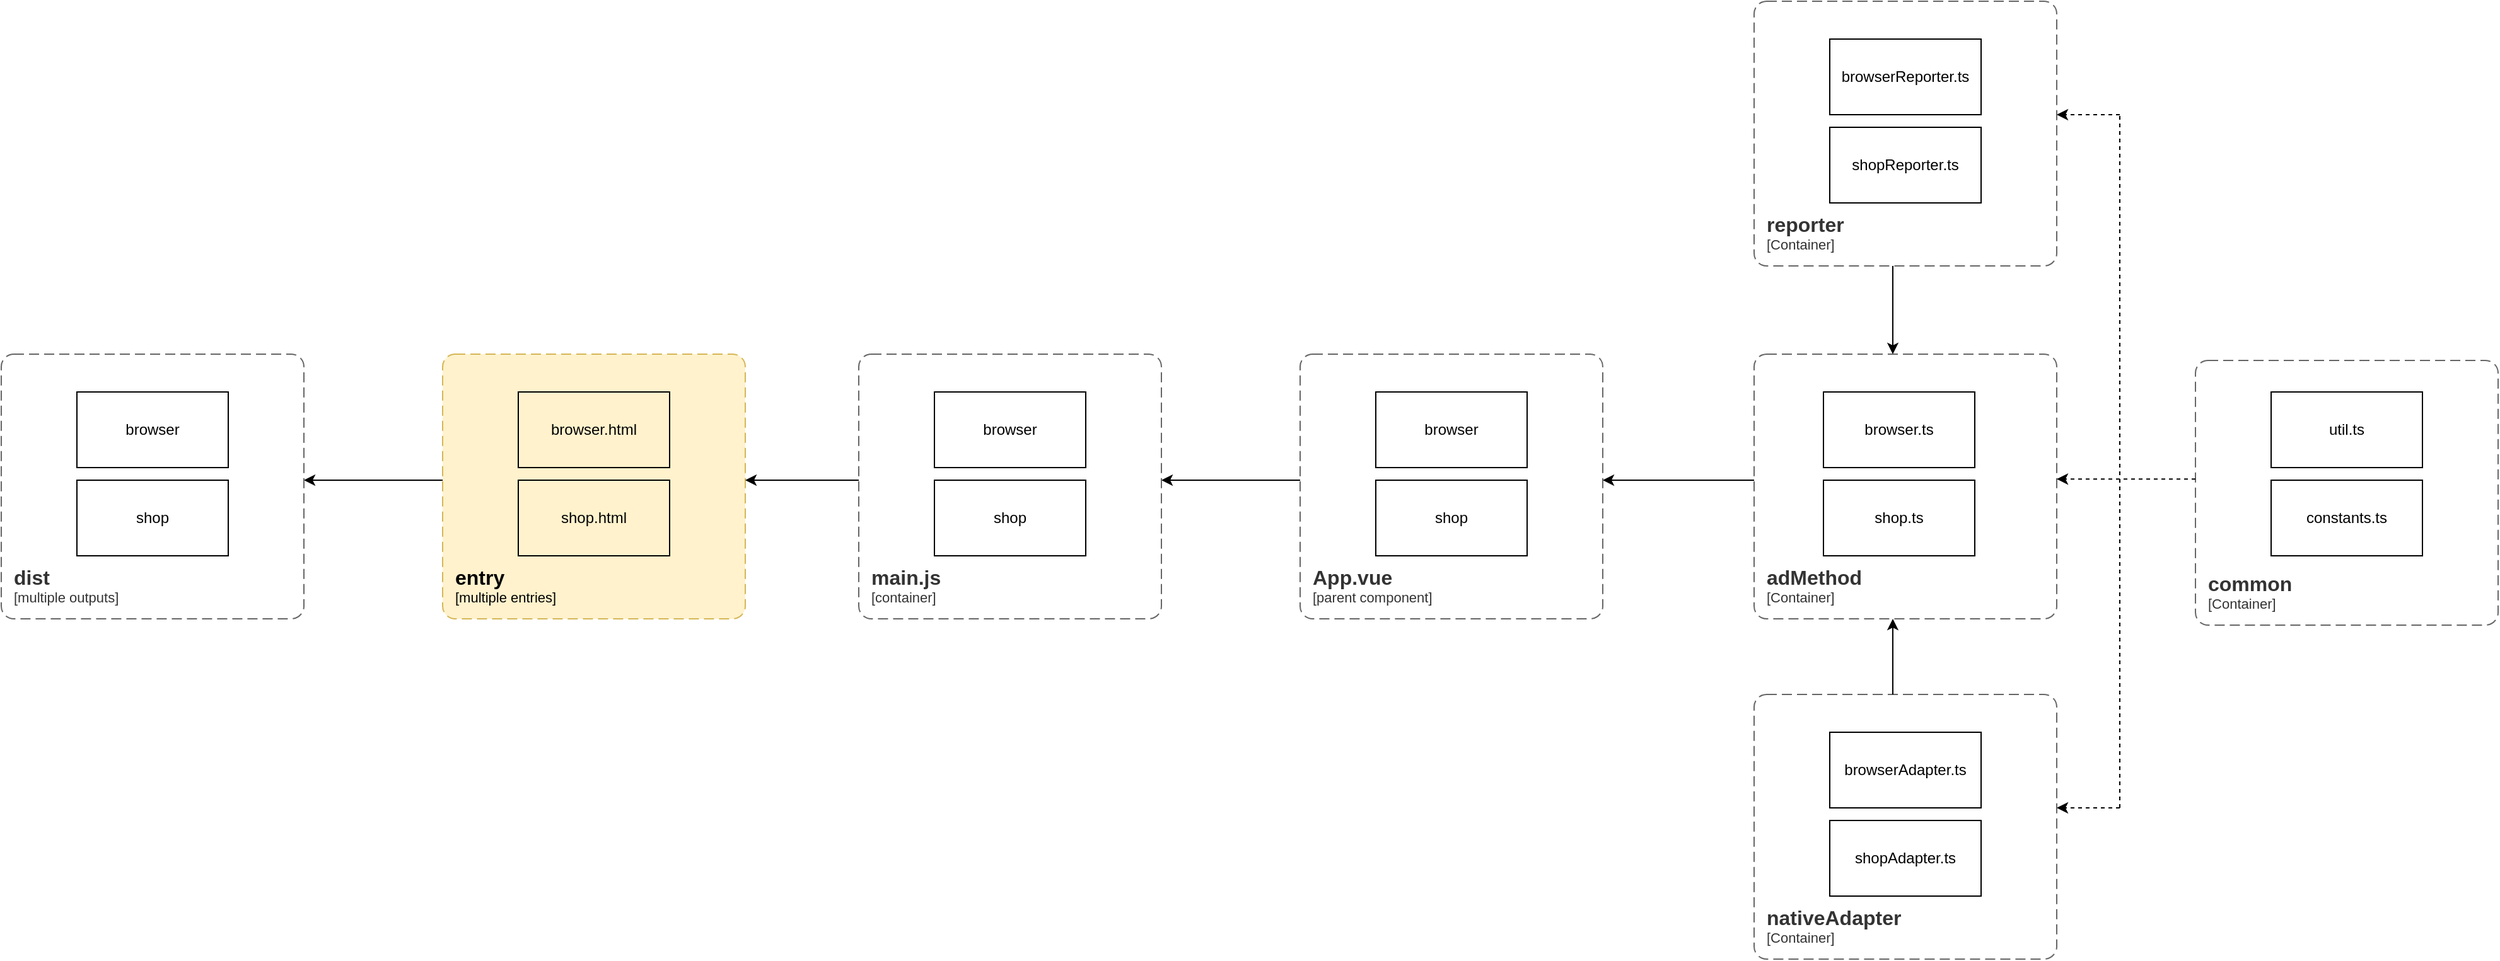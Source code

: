 <mxfile version="21.0.10" type="github">
  <diagram name="第 1 页" id="w1INpSY5Iyp-teCI_aR9">
    <mxGraphModel dx="3137" dy="4010" grid="1" gridSize="10" guides="1" tooltips="1" connect="1" arrows="1" fold="1" page="1" pageScale="1" pageWidth="827" pageHeight="1169" math="0" shadow="0">
      <root>
        <mxCell id="0" />
        <mxCell id="1" parent="0" />
        <object placeholders="1" c4Name="App.vue" c4Type="ContainerScopeBoundary" c4Application="parent component" label="&lt;font style=&quot;font-size: 16px&quot;&gt;&lt;b&gt;&lt;div style=&quot;text-align: left&quot;&gt;%c4Name%&lt;/div&gt;&lt;/b&gt;&lt;/font&gt;&lt;div style=&quot;text-align: left&quot;&gt;[%c4Application%]&lt;/div&gt;" id="wbusy54OnU6VmViT0XB0-1">
          <mxCell style="rounded=1;fontSize=11;whiteSpace=wrap;html=1;dashed=1;arcSize=20;fillColor=none;strokeColor=#666666;fontColor=#333333;labelBackgroundColor=none;align=left;verticalAlign=bottom;labelBorderColor=none;spacingTop=0;spacing=10;dashPattern=8 4;metaEdit=1;rotatable=0;perimeter=rectanglePerimeter;noLabel=0;labelPadding=0;allowArrows=0;connectable=0;expand=0;recursiveResize=0;editable=1;pointerEvents=0;absoluteArcSize=1;points=[[0.25,0,0],[0.5,0,0],[0.75,0,0],[1,0.25,0],[1,0.5,0],[1,0.75,0],[0.75,1,0],[0.5,1,0],[0.25,1,0],[0,0.75,0],[0,0.5,0],[0,0.25,0]];" vertex="1" parent="1">
            <mxGeometry x="-310" y="500" width="240" height="210" as="geometry" />
          </mxCell>
        </object>
        <mxCell id="wbusy54OnU6VmViT0XB0-8" value="browser" style="whiteSpace=wrap;html=1;fillColor=none;" vertex="1" parent="1">
          <mxGeometry x="-250" y="530" width="120" height="60" as="geometry" />
        </mxCell>
        <mxCell id="wbusy54OnU6VmViT0XB0-9" value="shop" style="whiteSpace=wrap;html=1;fillColor=none;" vertex="1" parent="1">
          <mxGeometry x="-250" y="600" width="120" height="60" as="geometry" />
        </mxCell>
        <object placeholders="1" c4Name="adMethod" c4Type="ContainerScopeBoundary" c4Application="Container" label="&lt;font style=&quot;font-size: 16px&quot;&gt;&lt;b&gt;&lt;div style=&quot;text-align: left&quot;&gt;%c4Name%&lt;/div&gt;&lt;/b&gt;&lt;/font&gt;&lt;div style=&quot;text-align: left&quot;&gt;[%c4Application%]&lt;/div&gt;" id="wbusy54OnU6VmViT0XB0-12">
          <mxCell style="rounded=1;fontSize=11;whiteSpace=wrap;html=1;dashed=1;arcSize=20;fillColor=none;strokeColor=#666666;fontColor=#333333;labelBackgroundColor=none;align=left;verticalAlign=bottom;labelBorderColor=none;spacingTop=0;spacing=10;dashPattern=8 4;metaEdit=1;rotatable=0;perimeter=rectanglePerimeter;noLabel=0;labelPadding=0;allowArrows=0;connectable=0;expand=0;recursiveResize=0;editable=1;pointerEvents=0;absoluteArcSize=1;points=[[0.25,0,0],[0.5,0,0],[0.75,0,0],[1,0.25,0],[1,0.5,0],[1,0.75,0],[0.75,1,0],[0.5,1,0],[0.25,1,0],[0,0.75,0],[0,0.5,0],[0,0.25,0]];" vertex="1" parent="1">
            <mxGeometry x="50" y="500" width="240" height="210" as="geometry" />
          </mxCell>
        </object>
        <object placeholders="1" c4Name="nativeAdapter" c4Type="ContainerScopeBoundary" c4Application="Container" label="&lt;font style=&quot;font-size: 16px&quot;&gt;&lt;b&gt;&lt;div style=&quot;text-align: left&quot;&gt;%c4Name%&lt;/div&gt;&lt;/b&gt;&lt;/font&gt;&lt;div style=&quot;text-align: left&quot;&gt;[%c4Application%]&lt;/div&gt;" id="wbusy54OnU6VmViT0XB0-13">
          <mxCell style="rounded=1;fontSize=11;whiteSpace=wrap;html=1;dashed=1;arcSize=20;fillColor=none;strokeColor=#666666;fontColor=#333333;labelBackgroundColor=none;align=left;verticalAlign=bottom;labelBorderColor=none;spacingTop=0;spacing=10;dashPattern=8 4;metaEdit=1;rotatable=0;perimeter=rectanglePerimeter;noLabel=0;labelPadding=0;allowArrows=0;connectable=0;expand=0;recursiveResize=0;editable=1;pointerEvents=0;absoluteArcSize=1;points=[[0.25,0,0],[0.5,0,0],[0.75,0,0],[1,0.25,0],[1,0.5,0],[1,0.75,0],[0.75,1,0],[0.5,1,0],[0.25,1,0],[0,0.75,0],[0,0.5,0],[0,0.25,0]];" vertex="1" parent="1">
            <mxGeometry x="50" y="770" width="240" height="210" as="geometry" />
          </mxCell>
        </object>
        <object placeholders="1" c4Name="reporter" c4Type="ContainerScopeBoundary" c4Application="Container" label="&lt;font style=&quot;font-size: 16px&quot;&gt;&lt;b&gt;&lt;div style=&quot;text-align: left&quot;&gt;%c4Name%&lt;/div&gt;&lt;/b&gt;&lt;/font&gt;&lt;div style=&quot;text-align: left&quot;&gt;[%c4Application%]&lt;/div&gt;" id="wbusy54OnU6VmViT0XB0-14">
          <mxCell style="rounded=1;fontSize=11;whiteSpace=wrap;html=1;dashed=1;arcSize=20;fillColor=none;strokeColor=#666666;fontColor=#333333;labelBackgroundColor=none;align=left;verticalAlign=bottom;labelBorderColor=none;spacingTop=0;spacing=10;dashPattern=8 4;metaEdit=1;rotatable=0;perimeter=rectanglePerimeter;noLabel=0;labelPadding=0;allowArrows=0;connectable=0;expand=0;recursiveResize=0;editable=1;pointerEvents=0;absoluteArcSize=1;points=[[0.25,0,0],[0.5,0,0],[0.75,0,0],[1,0.25,0],[1,0.5,0],[1,0.75,0],[0.75,1,0],[0.5,1,0],[0.25,1,0],[0,0.75,0],[0,0.5,0],[0,0.25,0]];" vertex="1" parent="1">
            <mxGeometry x="50" y="220" width="240" height="210" as="geometry" />
          </mxCell>
        </object>
        <object placeholders="1" c4Name="common" c4Type="ContainerScopeBoundary" c4Application="Container" label="&lt;font style=&quot;font-size: 16px&quot;&gt;&lt;b&gt;&lt;div style=&quot;text-align: left&quot;&gt;%c4Name%&lt;/div&gt;&lt;/b&gt;&lt;/font&gt;&lt;div style=&quot;text-align: left&quot;&gt;[%c4Application%]&lt;/div&gt;" id="wbusy54OnU6VmViT0XB0-15">
          <mxCell style="rounded=1;fontSize=11;whiteSpace=wrap;html=1;dashed=1;arcSize=20;fillColor=none;strokeColor=#666666;fontColor=#333333;labelBackgroundColor=none;align=left;verticalAlign=bottom;labelBorderColor=none;spacingTop=0;spacing=10;dashPattern=8 4;metaEdit=1;rotatable=0;perimeter=rectanglePerimeter;noLabel=0;labelPadding=0;allowArrows=0;connectable=0;expand=0;recursiveResize=0;editable=1;pointerEvents=0;absoluteArcSize=1;points=[[0.25,0,0],[0.5,0,0],[0.75,0,0],[1,0.25,0],[1,0.5,0],[1,0.75,0],[0.75,1,0],[0.5,1,0],[0.25,1,0],[0,0.75,0],[0,0.5,0],[0,0.25,0]];" vertex="1" parent="1">
            <mxGeometry x="400" y="505" width="240" height="210" as="geometry" />
          </mxCell>
        </object>
        <mxCell id="wbusy54OnU6VmViT0XB0-16" value="browserReporter.ts" style="whiteSpace=wrap;html=1;fillColor=none;" vertex="1" parent="1">
          <mxGeometry x="110" y="250" width="120" height="60" as="geometry" />
        </mxCell>
        <mxCell id="wbusy54OnU6VmViT0XB0-17" value="shopReporter.ts" style="whiteSpace=wrap;html=1;fillColor=none;" vertex="1" parent="1">
          <mxGeometry x="110" y="320" width="120" height="60" as="geometry" />
        </mxCell>
        <mxCell id="wbusy54OnU6VmViT0XB0-18" value="browserAdapter.ts" style="whiteSpace=wrap;html=1;fillColor=none;" vertex="1" parent="1">
          <mxGeometry x="110" y="800" width="120" height="60" as="geometry" />
        </mxCell>
        <mxCell id="wbusy54OnU6VmViT0XB0-19" value="shopAdapter.ts" style="whiteSpace=wrap;html=1;fillColor=none;" vertex="1" parent="1">
          <mxGeometry x="110" y="870" width="120" height="60" as="geometry" />
        </mxCell>
        <mxCell id="wbusy54OnU6VmViT0XB0-20" value="browser.ts" style="whiteSpace=wrap;html=1;fillColor=none;" vertex="1" parent="1">
          <mxGeometry x="105" y="530" width="120" height="60" as="geometry" />
        </mxCell>
        <mxCell id="wbusy54OnU6VmViT0XB0-21" value="shop.ts" style="whiteSpace=wrap;html=1;fillColor=none;" vertex="1" parent="1">
          <mxGeometry x="105" y="600" width="120" height="60" as="geometry" />
        </mxCell>
        <mxCell id="wbusy54OnU6VmViT0XB0-26" value="util.ts" style="whiteSpace=wrap;html=1;fillColor=none;" vertex="1" parent="1">
          <mxGeometry x="460" y="530" width="120" height="60" as="geometry" />
        </mxCell>
        <mxCell id="wbusy54OnU6VmViT0XB0-38" value="" style="edgeStyle=orthogonalEdgeStyle;rounded=0;orthogonalLoop=1;jettySize=auto;html=1;" edge="1" parent="1">
          <mxGeometry relative="1" as="geometry">
            <mxPoint x="-990" y="600" as="sourcePoint" />
            <mxPoint x="-1100" y="600" as="targetPoint" />
          </mxGeometry>
        </mxCell>
        <mxCell id="wbusy54OnU6VmViT0XB0-39" value="" style="endArrow=classic;html=1;rounded=0;" edge="1" parent="1">
          <mxGeometry width="50" height="50" relative="1" as="geometry">
            <mxPoint x="-310" y="600" as="sourcePoint" />
            <mxPoint x="-420" y="600" as="targetPoint" />
          </mxGeometry>
        </mxCell>
        <mxCell id="wbusy54OnU6VmViT0XB0-40" value="" style="endArrow=classic;html=1;rounded=0;" edge="1" parent="1">
          <mxGeometry width="50" height="50" relative="1" as="geometry">
            <mxPoint x="160" y="430" as="sourcePoint" />
            <mxPoint x="160" y="500" as="targetPoint" />
          </mxGeometry>
        </mxCell>
        <mxCell id="wbusy54OnU6VmViT0XB0-41" value="" style="endArrow=classic;html=1;rounded=0;" edge="1" parent="1">
          <mxGeometry width="50" height="50" relative="1" as="geometry">
            <mxPoint x="160" y="770" as="sourcePoint" />
            <mxPoint x="160" y="710" as="targetPoint" />
          </mxGeometry>
        </mxCell>
        <mxCell id="wbusy54OnU6VmViT0XB0-42" value="" style="endArrow=classic;html=1;rounded=0;" edge="1" parent="1">
          <mxGeometry width="50" height="50" relative="1" as="geometry">
            <mxPoint x="50" y="600" as="sourcePoint" />
            <mxPoint x="-70" y="600" as="targetPoint" />
          </mxGeometry>
        </mxCell>
        <mxCell id="wbusy54OnU6VmViT0XB0-43" value="" style="endArrow=classic;html=1;rounded=0;dashed=1;" edge="1" parent="1">
          <mxGeometry width="50" height="50" relative="1" as="geometry">
            <mxPoint x="400" y="599.09" as="sourcePoint" />
            <mxPoint x="290" y="599.09" as="targetPoint" />
          </mxGeometry>
        </mxCell>
        <mxCell id="wbusy54OnU6VmViT0XB0-44" value="" style="endArrow=classic;html=1;rounded=0;dashed=1;" edge="1" parent="1">
          <mxGeometry width="50" height="50" relative="1" as="geometry">
            <mxPoint x="340" y="860" as="sourcePoint" />
            <mxPoint x="290" y="860" as="targetPoint" />
          </mxGeometry>
        </mxCell>
        <mxCell id="wbusy54OnU6VmViT0XB0-45" value="" style="endArrow=classic;html=1;rounded=0;dashed=1;" edge="1" parent="1">
          <mxGeometry width="50" height="50" relative="1" as="geometry">
            <mxPoint x="340" y="310" as="sourcePoint" />
            <mxPoint x="290" y="310" as="targetPoint" />
          </mxGeometry>
        </mxCell>
        <mxCell id="wbusy54OnU6VmViT0XB0-46" value="" style="endArrow=none;html=1;rounded=0;dashed=1;" edge="1" parent="1">
          <mxGeometry width="50" height="50" relative="1" as="geometry">
            <mxPoint x="340" y="860" as="sourcePoint" />
            <mxPoint x="340" y="310" as="targetPoint" />
          </mxGeometry>
        </mxCell>
        <object placeholders="1" c4Name="entry" c4Type="ContainerScopeBoundary" c4Application="multiple entries" label="&lt;font style=&quot;font-size: 16px&quot;&gt;&lt;b&gt;&lt;div style=&quot;text-align: left&quot;&gt;%c4Name%&lt;/div&gt;&lt;/b&gt;&lt;/font&gt;&lt;div style=&quot;text-align: left&quot;&gt;[%c4Application%]&lt;/div&gt;" id="wbusy54OnU6VmViT0XB0-47">
          <mxCell style="rounded=1;fontSize=11;whiteSpace=wrap;html=1;dashed=1;arcSize=20;fillColor=#fff2cc;strokeColor=#d6b656;labelBackgroundColor=none;align=left;verticalAlign=bottom;labelBorderColor=none;spacingTop=0;spacing=10;dashPattern=8 4;metaEdit=1;rotatable=0;perimeter=rectanglePerimeter;noLabel=0;labelPadding=0;allowArrows=0;connectable=0;expand=0;recursiveResize=0;editable=1;pointerEvents=0;absoluteArcSize=1;points=[[0.25,0,0],[0.5,0,0],[0.75,0,0],[1,0.25,0],[1,0.5,0],[1,0.75,0],[0.75,1,0],[0.5,1,0],[0.25,1,0],[0,0.75,0],[0,0.5,0],[0,0.25,0]];" vertex="1" parent="1">
            <mxGeometry x="-990" y="500" width="240" height="210" as="geometry" />
          </mxCell>
        </object>
        <mxCell id="wbusy54OnU6VmViT0XB0-48" value="browser.html" style="whiteSpace=wrap;html=1;fillColor=none;" vertex="1" parent="1">
          <mxGeometry x="-930" y="530" width="120" height="60" as="geometry" />
        </mxCell>
        <mxCell id="wbusy54OnU6VmViT0XB0-49" value="shop.html" style="whiteSpace=wrap;html=1;fillColor=none;" vertex="1" parent="1">
          <mxGeometry x="-930" y="600" width="120" height="60" as="geometry" />
        </mxCell>
        <object placeholders="1" c4Name="main.js" c4Type="ContainerScopeBoundary" c4Application="container" label="&lt;font style=&quot;font-size: 16px&quot;&gt;&lt;b&gt;&lt;div style=&quot;text-align: left&quot;&gt;%c4Name%&lt;/div&gt;&lt;/b&gt;&lt;/font&gt;&lt;div style=&quot;text-align: left&quot;&gt;[%c4Application%]&lt;/div&gt;" id="wbusy54OnU6VmViT0XB0-50">
          <mxCell style="rounded=1;fontSize=11;whiteSpace=wrap;html=1;dashed=1;arcSize=20;fillColor=none;strokeColor=#666666;fontColor=#333333;labelBackgroundColor=none;align=left;verticalAlign=bottom;labelBorderColor=none;spacingTop=0;spacing=10;dashPattern=8 4;metaEdit=1;rotatable=0;perimeter=rectanglePerimeter;noLabel=0;labelPadding=0;allowArrows=0;connectable=0;expand=0;recursiveResize=0;editable=1;pointerEvents=0;absoluteArcSize=1;points=[[0.25,0,0],[0.5,0,0],[0.75,0,0],[1,0.25,0],[1,0.5,0],[1,0.75,0],[0.75,1,0],[0.5,1,0],[0.25,1,0],[0,0.75,0],[0,0.5,0],[0,0.25,0]];" vertex="1" parent="1">
            <mxGeometry x="-660" y="500" width="240" height="210" as="geometry" />
          </mxCell>
        </object>
        <mxCell id="wbusy54OnU6VmViT0XB0-51" value="browser" style="whiteSpace=wrap;html=1;fillColor=none;" vertex="1" parent="1">
          <mxGeometry x="-600" y="530" width="120" height="60" as="geometry" />
        </mxCell>
        <mxCell id="wbusy54OnU6VmViT0XB0-52" value="shop" style="whiteSpace=wrap;html=1;fillColor=none;" vertex="1" parent="1">
          <mxGeometry x="-600" y="600" width="120" height="60" as="geometry" />
        </mxCell>
        <mxCell id="wbusy54OnU6VmViT0XB0-53" value="" style="endArrow=classic;html=1;rounded=0;" edge="1" parent="1">
          <mxGeometry width="50" height="50" relative="1" as="geometry">
            <mxPoint x="-660" y="600" as="sourcePoint" />
            <mxPoint x="-750" y="600" as="targetPoint" />
          </mxGeometry>
        </mxCell>
        <object placeholders="1" c4Name="dist" c4Type="ContainerScopeBoundary" c4Application="multiple outputs" label="&lt;font style=&quot;font-size: 16px&quot;&gt;&lt;b&gt;&lt;div style=&quot;text-align: left&quot;&gt;%c4Name%&lt;/div&gt;&lt;/b&gt;&lt;/font&gt;&lt;div style=&quot;text-align: left&quot;&gt;[%c4Application%]&lt;/div&gt;" id="wbusy54OnU6VmViT0XB0-54">
          <mxCell style="rounded=1;fontSize=11;whiteSpace=wrap;html=1;dashed=1;arcSize=20;fillColor=none;strokeColor=#666666;fontColor=#333333;labelBackgroundColor=none;align=left;verticalAlign=bottom;labelBorderColor=none;spacingTop=0;spacing=10;dashPattern=8 4;metaEdit=1;rotatable=0;perimeter=rectanglePerimeter;noLabel=0;labelPadding=0;allowArrows=0;connectable=0;expand=0;recursiveResize=0;editable=1;pointerEvents=0;absoluteArcSize=1;points=[[0.25,0,0],[0.5,0,0],[0.75,0,0],[1,0.25,0],[1,0.5,0],[1,0.75,0],[0.75,1,0],[0.5,1,0],[0.25,1,0],[0,0.75,0],[0,0.5,0],[0,0.25,0]];" vertex="1" parent="1">
            <mxGeometry x="-1340" y="500" width="240" height="210" as="geometry" />
          </mxCell>
        </object>
        <mxCell id="wbusy54OnU6VmViT0XB0-55" value="browser" style="whiteSpace=wrap;html=1;fillColor=none;" vertex="1" parent="1">
          <mxGeometry x="-1280" y="530" width="120" height="60" as="geometry" />
        </mxCell>
        <mxCell id="wbusy54OnU6VmViT0XB0-56" value="shop" style="whiteSpace=wrap;html=1;fillColor=none;" vertex="1" parent="1">
          <mxGeometry x="-1280" y="600" width="120" height="60" as="geometry" />
        </mxCell>
        <mxCell id="wbusy54OnU6VmViT0XB0-57" value="constants.ts" style="whiteSpace=wrap;html=1;fillColor=none;" vertex="1" parent="1">
          <mxGeometry x="460" y="600" width="120" height="60" as="geometry" />
        </mxCell>
      </root>
    </mxGraphModel>
  </diagram>
</mxfile>
